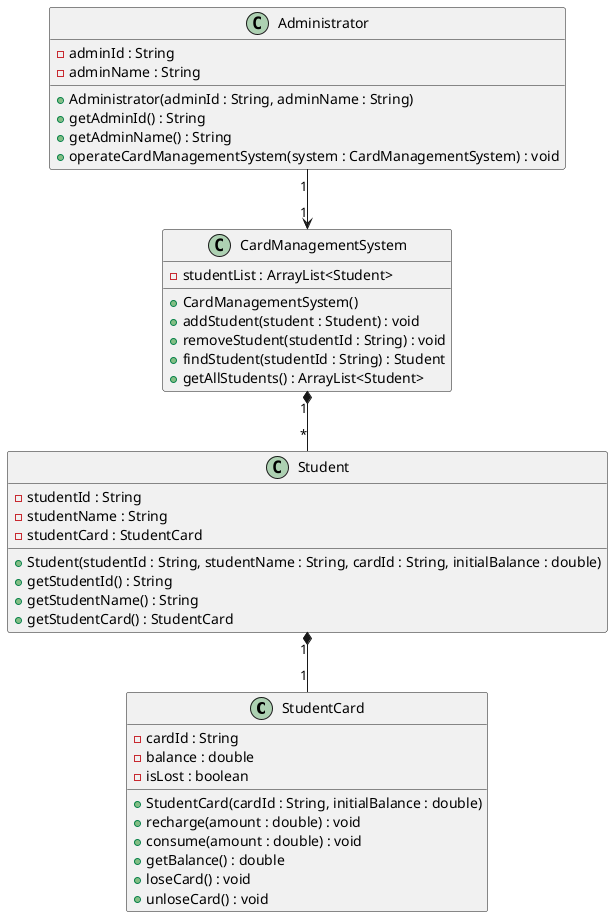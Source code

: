 @startuml
class "StudentCard" {
    - cardId : String
    - balance : double
    - isLost : boolean
    + StudentCard(cardId : String, initialBalance : double)
    + recharge(amount : double) : void
    + consume(amount : double) : void
    + getBalance() : double
    + loseCard() : void
    + unloseCard() : void
}

class "Student" {
    - studentId : String
    - studentName : String
    - studentCard : StudentCard
    + Student(studentId : String, studentName : String, cardId : String, initialBalance : double)
    + getStudentId() : String
    + getStudentName() : String
    + getStudentCard() : StudentCard
}

class "CardManagementSystem" {
    - studentList : ArrayList<Student>
    + CardManagementSystem()
    + addStudent(student : Student) : void
    + removeStudent(studentId : String) : void
    + findStudent(studentId : String) : Student
    + getAllStudents() : ArrayList<Student>
}

class "Administrator" {
    - adminId : String
    - adminName : String
    + Administrator(adminId : String, adminName : String)
    + getAdminId() : String
    + getAdminName() : String
    + operateCardManagementSystem(system : CardManagementSystem) : void
}

"Student" "1" *-- "1" "StudentCard"
"CardManagementSystem" "1" *-- "*" "Student"
"Administrator" "1" --> "1" "CardManagementSystem"

@enduml